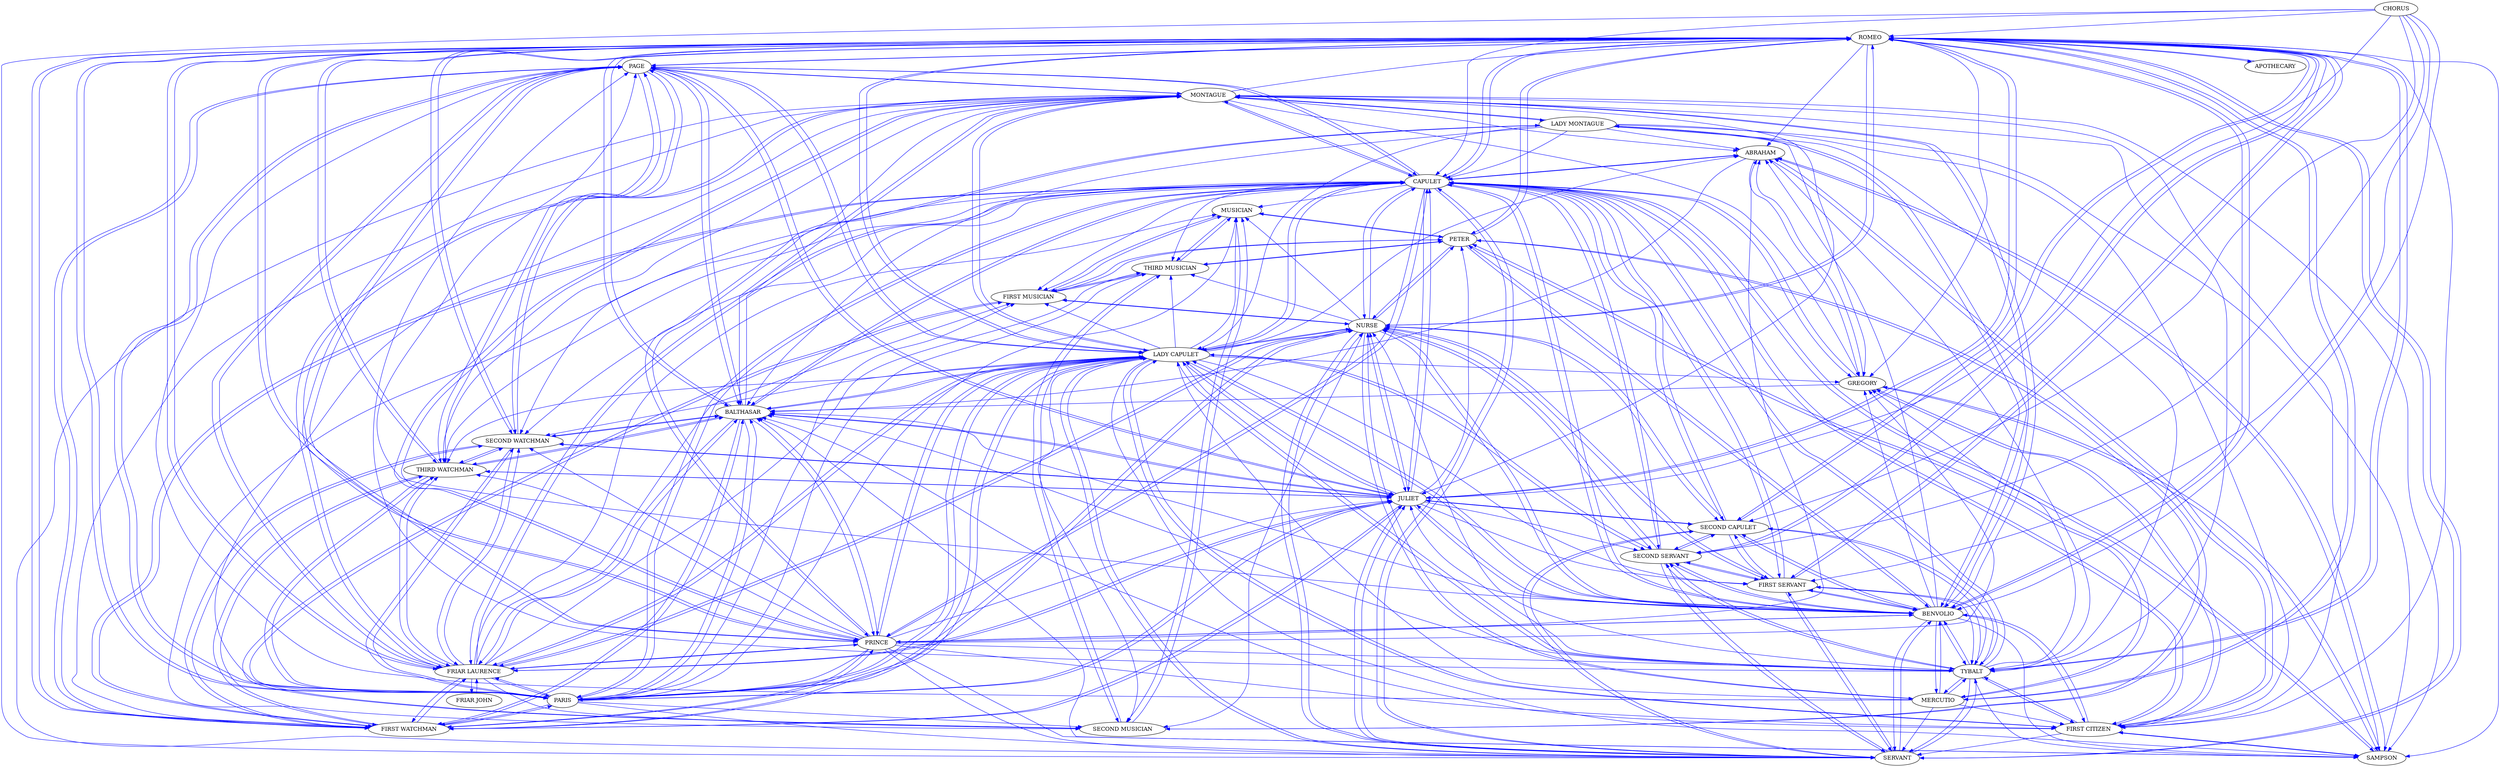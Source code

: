 strict digraph  {
	ROMEO -> PAGE	 [color=blue,
		weight=98];
	ROMEO -> ABRAHAM	 [color=blue,
		weight=66];
	ROMEO -> "LADY CAPULET"	 [color=blue,
		weight=126];
	ROMEO -> CAPULET	 [color=blue,
		weight=94];
	ROMEO -> SERVANT	 [color=blue,
		weight=83];
	ROMEO -> "FIRST CITIZEN"	 [color=blue,
		weight=102];
	ROMEO -> SAMPSON	 [color=blue,
		weight=66];
	ROMEO -> "FIRST WATCHMAN"	 [color=blue,
		weight=83];
	ROMEO -> PARIS	 [color=blue,
		weight=83];
	ROMEO -> NURSE	 [color=blue,
		weight=219];
	ROMEO -> PRINCE	 [color=blue,
		weight=66];
	ROMEO -> "FRIAR LAURENCE"	 [color=blue,
		weight=107];
	ROMEO -> MERCUTIO	 [color=blue,
		weight=75];
	ROMEO -> TYBALT	 [color=blue,
		weight=115];
	ROMEO -> JULIET	 [color=blue,
		weight=224];
	ROMEO -> BALTHASAR	 [color=blue,
		weight=162];
	ROMEO -> APOTHECARY	 [color=blue,
		weight=23];
	ROMEO -> "THIRD WATCHMAN"	 [color=blue,
		weight=83];
	ROMEO -> BENVOLIO	 [color=blue,
		weight=215];
	ROMEO -> "FIRST SERVANT"	 [color=blue,
		weight=28];
	ROMEO -> "SECOND SERVANT"	 [color=blue,
		weight=28];
	ROMEO -> PETER	 [color=blue,
		weight=29];
	ROMEO -> "SECOND CAPULET"	 [color=blue,
		weight=28];
	ROMEO -> "SECOND WATCHMAN"	 [color=blue,
		weight=83];
	ROMEO -> GREGORY	 [color=blue,
		weight=66];
	PAGE -> ROMEO	 [color=blue,
		weight=7];
	PAGE -> "LADY CAPULET"	 [color=blue,
		weight=5];
	PAGE -> CAPULET	 [color=blue,
		weight=5];
	PAGE -> "FIRST WATCHMAN"	 [color=blue,
		weight=9];
	PAGE -> PARIS	 [color=blue,
		weight=9];
	PAGE -> PRINCE	 [color=blue,
		weight=5];
	PAGE -> "FRIAR LAURENCE"	 [color=blue,
		weight=6];
	PAGE -> JULIET	 [color=blue,
		weight=9];
	PAGE -> BALTHASAR	 [color=blue,
		weight=7];
	PAGE -> "THIRD WATCHMAN"	 [color=blue,
		weight=9];
	PAGE -> MONTAGUE	 [color=blue,
		weight=5];
	PAGE -> "SECOND WATCHMAN"	 [color=blue,
		weight=9];
	"SECOND MUSICIAN" -> "FIRST MUSICIAN"	 [color=blue,
		weight=4];
	"SECOND MUSICIAN" -> "THIRD MUSICIAN"	 [color=blue,
		weight=4];
	"SECOND MUSICIAN" -> MUSICIAN	 [color=blue,
		weight=4];
	"SECOND MUSICIAN" -> PETER	 [color=blue,
		weight=2];
	"FIRST MUSICIAN" -> "SECOND MUSICIAN"	 [color=blue,
		weight=9];
	"FIRST MUSICIAN" -> NURSE	 [color=blue,
		weight=1];
	"FIRST MUSICIAN" -> "THIRD MUSICIAN"	 [color=blue,
		weight=9];
	"FIRST MUSICIAN" -> MUSICIAN	 [color=blue,
		weight=9];
	"FIRST MUSICIAN" -> PETER	 [color=blue,
		weight=6];
	ABRAHAM -> CAPULET	 [color=blue,
		weight=5];
	ABRAHAM -> "FIRST CITIZEN"	 [color=blue,
		weight=5];
	ABRAHAM -> SAMPSON	 [color=blue,
		weight=5];
	ABRAHAM -> BALTHASAR	 [color=blue,
		weight=5];
	ABRAHAM -> GREGORY	 [color=blue,
		weight=5];
	"LADY CAPULET" -> ROMEO	 [color=blue,
		weight=5];
	"LADY CAPULET" -> PAGE	 [color=blue,
		weight=5];
	"LADY CAPULET" -> "SECOND MUSICIAN"	 [color=blue,
		weight=13];
	"LADY CAPULET" -> "FIRST MUSICIAN"	 [color=blue,
		weight=13];
	"LADY CAPULET" -> ABRAHAM	 [color=blue,
		weight=1];
	"LADY CAPULET" -> CAPULET	 [color=blue,
		weight=36];
	"LADY CAPULET" -> SERVANT	 [color=blue,
		weight=12];
	"LADY CAPULET" -> "FIRST CITIZEN"	 [color=blue,
		weight=12];
	"LADY CAPULET" -> SAMPSON	 [color=blue,
		weight=1];
	"LADY CAPULET" -> "FIRST WATCHMAN"	 [color=blue,
		weight=5];
	"LADY CAPULET" -> PARIS	 [color=blue,
		weight=13];
	"LADY CAPULET" -> NURSE	 [color=blue,
		weight=94];
	"LADY CAPULET" -> PRINCE	 [color=blue,
		weight=16];
	"LADY CAPULET" -> "THIRD MUSICIAN"	 [color=blue,
		weight=13];
	"LADY CAPULET" -> "FRIAR LAURENCE"	 [color=blue,
		weight=11];
	"LADY CAPULET" -> TYBALT	 [color=blue,
		weight=12];
	"LADY CAPULET" -> JULIET	 [color=blue,
		weight=82];
	"LADY CAPULET" -> BALTHASAR	 [color=blue,
		weight=6];
	"LADY CAPULET" -> "THIRD WATCHMAN"	 [color=blue,
		weight=5];
	"LADY CAPULET" -> BENVOLIO	 [color=blue,
		weight=12];
	"LADY CAPULET" -> "FIRST SERVANT"	 [color=blue,
		weight=3];
	"LADY CAPULET" -> MUSICIAN	 [color=blue,
		weight=6];
	"LADY CAPULET" -> "SECOND SERVANT"	 [color=blue,
		weight=3];
	"LADY CAPULET" -> MONTAGUE	 [color=blue,
		weight=11];
	"LADY CAPULET" -> "SECOND WATCHMAN"	 [color=blue,
		weight=5];
	"LADY CAPULET" -> GREGORY	 [color=blue,
		weight=1];
	CAPULET -> ROMEO	 [color=blue,
		weight=66];
	CAPULET -> PAGE	 [color=blue,
		weight=10];
	CAPULET -> "SECOND MUSICIAN"	 [color=blue,
		weight=28];
	CAPULET -> "FIRST MUSICIAN"	 [color=blue,
		weight=28];
	CAPULET -> ABRAHAM	 [color=blue,
		weight=3];
	CAPULET -> "LADY CAPULET"	 [color=blue,
		weight=168];
	CAPULET -> SERVANT	 [color=blue,
		weight=90];
	CAPULET -> "FIRST CITIZEN"	 [color=blue,
		weight=3];
	CAPULET -> SAMPSON	 [color=blue,
		weight=3];
	CAPULET -> "FIRST WATCHMAN"	 [color=blue,
		weight=10];
	CAPULET -> PARIS	 [color=blue,
		weight=95];
	CAPULET -> NURSE	 [color=blue,
		weight=171];
	CAPULET -> PRINCE	 [color=blue,
		weight=10];
	CAPULET -> "THIRD MUSICIAN"	 [color=blue,
		weight=28];
	CAPULET -> "FRIAR LAURENCE"	 [color=blue,
		weight=30];
	CAPULET -> TYBALT	 [color=blue,
		weight=52];
	CAPULET -> JULIET	 [color=blue,
		weight=139];
	CAPULET -> BALTHASAR	 [color=blue,
		weight=13];
	CAPULET -> "THIRD WATCHMAN"	 [color=blue,
		weight=10];
	CAPULET -> BENVOLIO	 [color=blue,
		weight=59];
	CAPULET -> "FIRST SERVANT"	 [color=blue,
		weight=67];
	CAPULET -> MUSICIAN	 [color=blue,
		weight=20];
	CAPULET -> "SECOND SERVANT"	 [color=blue,
		weight=72];
	CAPULET -> MONTAGUE	 [color=blue,
		weight=5];
	CAPULET -> "SECOND CAPULET"	 [color=blue,
		weight=56];
	CAPULET -> "SECOND WATCHMAN"	 [color=blue,
		weight=10];
	CAPULET -> GREGORY	 [color=blue,
		weight=3];
	SERVANT -> ROMEO	 [color=blue,
		weight=12];
	SERVANT -> "LADY CAPULET"	 [color=blue,
		weight=4];
	SERVANT -> CAPULET	 [color=blue,
		weight=1];
	SERVANT -> NURSE	 [color=blue,
		weight=5];
	SERVANT -> TYBALT	 [color=blue,
		weight=1];
	SERVANT -> JULIET	 [color=blue,
		weight=5];
	SERVANT -> BENVOLIO	 [color=blue,
		weight=12];
	SERVANT -> "FIRST SERVANT"	 [color=blue,
		weight=1];
	SERVANT -> "SECOND SERVANT"	 [color=blue,
		weight=1];
	SERVANT -> "SECOND CAPULET"	 [color=blue,
		weight=1];
	"FIRST CITIZEN" -> ABRAHAM	 [color=blue,
		weight=2];
	"FIRST CITIZEN" -> "LADY CAPULET"	 [color=blue,
		weight=4];
	"FIRST CITIZEN" -> CAPULET	 [color=blue,
		weight=2];
	"FIRST CITIZEN" -> SERVANT	 [color=blue,
		weight=4];
	"FIRST CITIZEN" -> SAMPSON	 [color=blue,
		weight=2];
	"FIRST CITIZEN" -> TYBALT	 [color=blue,
		weight=6];
	"FIRST CITIZEN" -> BALTHASAR	 [color=blue,
		weight=2];
	"FIRST CITIZEN" -> BENVOLIO	 [color=blue,
		weight=6];
	"FIRST CITIZEN" -> GREGORY	 [color=blue,
		weight=2];
	SAMPSON -> ABRAHAM	 [color=blue,
		weight=9];
	SAMPSON -> CAPULET	 [color=blue,
		weight=31];
	SAMPSON -> "FIRST CITIZEN"	 [color=blue,
		weight=31];
	SAMPSON -> BALTHASAR	 [color=blue,
		weight=9];
	SAMPSON -> GREGORY	 [color=blue,
		weight=31];
	"FIRST WATCHMAN" -> ROMEO	 [color=blue,
		weight=19];
	"FIRST WATCHMAN" -> PAGE	 [color=blue,
		weight=19];
	"FIRST WATCHMAN" -> "LADY CAPULET"	 [color=blue,
		weight=6];
	"FIRST WATCHMAN" -> CAPULET	 [color=blue,
		weight=6];
	"FIRST WATCHMAN" -> PARIS	 [color=blue,
		weight=19];
	"FIRST WATCHMAN" -> PRINCE	 [color=blue,
		weight=6];
	"FIRST WATCHMAN" -> "FRIAR LAURENCE"	 [color=blue,
		weight=19];
	"FIRST WATCHMAN" -> JULIET	 [color=blue,
		weight=19];
	"FIRST WATCHMAN" -> BALTHASAR	 [color=blue,
		weight=19];
	"FIRST WATCHMAN" -> "THIRD WATCHMAN"	 [color=blue,
		weight=19];
	"FIRST WATCHMAN" -> "SECOND WATCHMAN"	 [color=blue,
		weight=19];
	PARIS -> ROMEO	 [color=blue,
		weight=14];
	PARIS -> PAGE	 [color=blue,
		weight=33];
	PARIS -> "SECOND MUSICIAN"	 [color=blue,
		weight=6];
	PARIS -> "FIRST MUSICIAN"	 [color=blue,
		weight=6];
	PARIS -> "LADY CAPULET"	 [color=blue,
		weight=10];
	PARIS -> CAPULET	 [color=blue,
		weight=14];
	PARIS -> SERVANT	 [color=blue,
		weight=4];
	PARIS -> "FIRST WATCHMAN"	 [color=blue,
		weight=33];
	PARIS -> NURSE	 [color=blue,
		weight=6];
	PARIS -> "THIRD MUSICIAN"	 [color=blue,
		weight=6];
	PARIS -> "FRIAR LAURENCE"	 [color=blue,
		weight=29];
	PARIS -> JULIET	 [color=blue,
		weight=44];
	PARIS -> BALTHASAR	 [color=blue,
		weight=14];
	PARIS -> "THIRD WATCHMAN"	 [color=blue,
		weight=33];
	PARIS -> MUSICIAN	 [color=blue,
		weight=6];
	PARIS -> "SECOND WATCHMAN"	 [color=blue,
		weight=33];
	NURSE -> ROMEO	 [color=blue,
		weight=95];
	NURSE -> "SECOND MUSICIAN"	 [color=blue,
		weight=28];
	NURSE -> "FIRST MUSICIAN"	 [color=blue,
		weight=28];
	NURSE -> "LADY CAPULET"	 [color=blue,
		weight=84];
	NURSE -> CAPULET	 [color=blue,
		weight=32];
	NURSE -> SERVANT	 [color=blue,
		weight=15];
	NURSE -> PARIS	 [color=blue,
		weight=6];
	NURSE -> "THIRD MUSICIAN"	 [color=blue,
		weight=28];
	NURSE -> "FRIAR LAURENCE"	 [color=blue,
		weight=28];
	NURSE -> MERCUTIO	 [color=blue,
		weight=11];
	NURSE -> JULIET	 [color=blue,
		weight=167];
	NURSE -> BENVOLIO	 [color=blue,
		weight=26];
	NURSE -> "FIRST SERVANT"	 [color=blue,
		weight=19];
	NURSE -> MUSICIAN	 [color=blue,
		weight=8];
	NURSE -> "SECOND SERVANT"	 [color=blue,
		weight=19];
	NURSE -> PETER	 [color=blue,
		weight=56];
	NURSE -> "SECOND CAPULET"	 [color=blue,
		weight=15];
	PRINCE -> ROMEO	 [color=blue,
		weight=37];
	PRINCE -> PAGE	 [color=blue,
		weight=37];
	PRINCE -> ABRAHAM	 [color=blue,
		weight=23];
	PRINCE -> "LADY CAPULET"	 [color=blue,
		weight=74];
	PRINCE -> CAPULET	 [color=blue,
		weight=74];
	PRINCE -> SERVANT	 [color=blue,
		weight=16];
	PRINCE -> "FIRST CITIZEN"	 [color=blue,
		weight=39];
	PRINCE -> SAMPSON	 [color=blue,
		weight=23];
	PRINCE -> "FIRST WATCHMAN"	 [color=blue,
		weight=37];
	PRINCE -> PARIS	 [color=blue,
		weight=37];
	PRINCE -> "FRIAR LAURENCE"	 [color=blue,
		weight=37];
	PRINCE -> TYBALT	 [color=blue,
		weight=39];
	PRINCE -> JULIET	 [color=blue,
		weight=37];
	PRINCE -> BALTHASAR	 [color=blue,
		weight=60];
	PRINCE -> "LADY MONTAGUE"	 [color=blue,
		weight=23];
	PRINCE -> "THIRD WATCHMAN"	 [color=blue,
		weight=37];
	PRINCE -> BENVOLIO	 [color=blue,
		weight=39];
	PRINCE -> MONTAGUE	 [color=blue,
		weight=72];
	PRINCE -> "SECOND WATCHMAN"	 [color=blue,
		weight=37];
	PRINCE -> GREGORY	 [color=blue,
		weight=23];
	"THIRD MUSICIAN" -> "SECOND MUSICIAN"	 [color=blue,
		weight=1];
	"THIRD MUSICIAN" -> "FIRST MUSICIAN"	 [color=blue,
		weight=1];
	"THIRD MUSICIAN" -> MUSICIAN	 [color=blue,
		weight=1];
	"THIRD MUSICIAN" -> PETER	 [color=blue,
		weight=1];
	"FRIAR LAURENCE" -> ROMEO	 [color=blue,
		weight=220];
	"FRIAR LAURENCE" -> PAGE	 [color=blue,
		weight=76];
	"FRIAR LAURENCE" -> "SECOND MUSICIAN"	 [color=blue,
		weight=25];
	"FRIAR LAURENCE" -> "FIRST MUSICIAN"	 [color=blue,
		weight=25];
	"FRIAR LAURENCE" -> "LADY CAPULET"	 [color=blue,
		weight=71];
	"FRIAR LAURENCE" -> CAPULET	 [color=blue,
		weight=71];
	"FRIAR LAURENCE" -> "FIRST WATCHMAN"	 [color=blue,
		weight=76];
	"FRIAR LAURENCE" -> PARIS	 [color=blue,
		weight=109];
	"FRIAR LAURENCE" -> NURSE	 [color=blue,
		weight=105];
	"FRIAR LAURENCE" -> PRINCE	 [color=blue,
		weight=46];
	"FRIAR LAURENCE" -> "THIRD MUSICIAN"	 [color=blue,
		weight=25];
	"FRIAR LAURENCE" -> "FRIAR JOHN"	 [color=blue,
		weight=10];
	"FRIAR LAURENCE" -> JULIET	 [color=blue,
		weight=136];
	"FRIAR LAURENCE" -> BALTHASAR	 [color=blue,
		weight=76];
	"FRIAR LAURENCE" -> "THIRD WATCHMAN"	 [color=blue,
		weight=76];
	"FRIAR LAURENCE" -> MUSICIAN	 [color=blue,
		weight=25];
	"FRIAR LAURENCE" -> MONTAGUE	 [color=blue,
		weight=46];
	"FRIAR LAURENCE" -> "SECOND WATCHMAN"	 [color=blue,
		weight=76];
	MERCUTIO -> ROMEO	 [color=blue,
		weight=197];
	MERCUTIO -> PAGE	 [color=blue,
		weight=53];
	MERCUTIO -> "LADY CAPULET"	 [color=blue,
		weight=66];
	MERCUTIO -> SERVANT	 [color=blue,
		weight=66];
	MERCUTIO -> "FIRST CITIZEN"	 [color=blue,
		weight=66];
	MERCUTIO -> NURSE	 [color=blue,
		weight=21];
	MERCUTIO -> TYBALT	 [color=blue,
		weight=40];
	MERCUTIO -> BENVOLIO	 [color=blue,
		weight=261];
	MERCUTIO -> PETER	 [color=blue,
		weight=21];
	"FRIAR JOHN" -> "FRIAR LAURENCE"	 [color=blue,
		weight=12];
	TYBALT -> ROMEO	 [color=blue,
		weight=26];
	TYBALT -> PAGE	 [color=blue,
		weight=12];
	TYBALT -> ABRAHAM	 [color=blue,
		weight=5];
	TYBALT -> "LADY CAPULET"	 [color=blue,
		weight=14];
	TYBALT -> CAPULET	 [color=blue,
		weight=22];
	TYBALT -> SERVANT	 [color=blue,
		weight=31];
	TYBALT -> "FIRST CITIZEN"	 [color=blue,
		weight=19];
	TYBALT -> SAMPSON	 [color=blue,
		weight=5];
	TYBALT -> NURSE	 [color=blue,
		weight=17];
	TYBALT -> MERCUTIO	 [color=blue,
		weight=12];
	TYBALT -> JULIET	 [color=blue,
		weight=17];
	TYBALT -> BALTHASAR	 [color=blue,
		weight=5];
	TYBALT -> BENVOLIO	 [color=blue,
		weight=36];
	TYBALT -> "FIRST SERVANT"	 [color=blue,
		weight=17];
	TYBALT -> "SECOND SERVANT"	 [color=blue,
		weight=17];
	TYBALT -> "SECOND CAPULET"	 [color=blue,
		weight=17];
	TYBALT -> GREGORY	 [color=blue,
		weight=5];
	JULIET -> ROMEO	 [color=blue,
		weight=187];
	JULIET -> PAGE	 [color=blue,
		weight=14];
	JULIET -> "LADY CAPULET"	 [color=blue,
		weight=108];
	JULIET -> CAPULET	 [color=blue,
		weight=36];
	JULIET -> SERVANT	 [color=blue,
		weight=19];
	JULIET -> "FIRST WATCHMAN"	 [color=blue,
		weight=14];
	JULIET -> PARIS	 [color=blue,
		weight=27];
	JULIET -> NURSE	 [color=blue,
		weight=351];
	JULIET -> "FRIAR LAURENCE"	 [color=blue,
		weight=69];
	JULIET -> BALTHASAR	 [color=blue,
		weight=14];
	JULIET -> "THIRD WATCHMAN"	 [color=blue,
		weight=14];
	JULIET -> BENVOLIO	 [color=blue,
		weight=19];
	JULIET -> "FIRST SERVANT"	 [color=blue,
		weight=19];
	JULIET -> "SECOND SERVANT"	 [color=blue,
		weight=19];
	JULIET -> PETER	 [color=blue,
		weight=2];
	JULIET -> "SECOND CAPULET"	 [color=blue,
		weight=19];
	JULIET -> "SECOND WATCHMAN"	 [color=blue,
		weight=14];
	BALTHASAR -> ROMEO	 [color=blue,
		weight=32];
	BALTHASAR -> PAGE	 [color=blue,
		weight=21];
	BALTHASAR -> "LADY CAPULET"	 [color=blue,
		weight=6];
	BALTHASAR -> CAPULET	 [color=blue,
		weight=6];
	BALTHASAR -> "FIRST WATCHMAN"	 [color=blue,
		weight=21];
	BALTHASAR -> PARIS	 [color=blue,
		weight=21];
	BALTHASAR -> PRINCE	 [color=blue,
		weight=6];
	BALTHASAR -> "FRIAR LAURENCE"	 [color=blue,
		weight=18];
	BALTHASAR -> JULIET	 [color=blue,
		weight=21];
	BALTHASAR -> "THIRD WATCHMAN"	 [color=blue,
		weight=21];
	BALTHASAR -> MONTAGUE	 [color=blue,
		weight=6];
	BALTHASAR -> "SECOND WATCHMAN"	 [color=blue,
		weight=21];
	CHORUS -> ROMEO	 [color=blue,
		weight=14];
	CHORUS -> CAPULET	 [color=blue,
		weight=14];
	CHORUS -> SERVANT	 [color=blue,
		weight=14];
	CHORUS -> JULIET	 [color=blue,
		weight=14];
	CHORUS -> BENVOLIO	 [color=blue,
		weight=14];
	CHORUS -> "FIRST SERVANT"	 [color=blue,
		weight=14];
	CHORUS -> "SECOND SERVANT"	 [color=blue,
		weight=14];
	CHORUS -> "SECOND CAPULET"	 [color=blue,
		weight=14];
	"LADY MONTAGUE" -> ABRAHAM	 [color=blue,
		weight=3];
	"LADY MONTAGUE" -> "LADY CAPULET"	 [color=blue,
		weight=3];
	"LADY MONTAGUE" -> CAPULET	 [color=blue,
		weight=3];
	"LADY MONTAGUE" -> "FIRST CITIZEN"	 [color=blue,
		weight=3];
	"LADY MONTAGUE" -> SAMPSON	 [color=blue,
		weight=3];
	"LADY MONTAGUE" -> PRINCE	 [color=blue,
		weight=2];
	"LADY MONTAGUE" -> TYBALT	 [color=blue,
		weight=3];
	"LADY MONTAGUE" -> BALTHASAR	 [color=blue,
		weight=3];
	"LADY MONTAGUE" -> BENVOLIO	 [color=blue,
		weight=3];
	"LADY MONTAGUE" -> MONTAGUE	 [color=blue,
		weight=3];
	"LADY MONTAGUE" -> GREGORY	 [color=blue,
		weight=3];
	APOTHECARY -> ROMEO	 [color=blue,
		weight=7];
	"THIRD WATCHMAN" -> ROMEO	 [color=blue,
		weight=3];
	"THIRD WATCHMAN" -> PAGE	 [color=blue,
		weight=3];
	"THIRD WATCHMAN" -> "FIRST WATCHMAN"	 [color=blue,
		weight=3];
	"THIRD WATCHMAN" -> PARIS	 [color=blue,
		weight=3];
	"THIRD WATCHMAN" -> "FRIAR LAURENCE"	 [color=blue,
		weight=3];
	"THIRD WATCHMAN" -> JULIET	 [color=blue,
		weight=3];
	"THIRD WATCHMAN" -> BALTHASAR	 [color=blue,
		weight=3];
	"THIRD WATCHMAN" -> "SECOND WATCHMAN"	 [color=blue,
		weight=3];
	BENVOLIO -> ROMEO	 [color=blue,
		weight=81];
	BENVOLIO -> PAGE	 [color=blue,
		weight=14];
	BENVOLIO -> ABRAHAM	 [color=blue,
		weight=51];
	BENVOLIO -> "LADY CAPULET"	 [color=blue,
		weight=100];
	BENVOLIO -> CAPULET	 [color=blue,
		weight=81];
	BENVOLIO -> SERVANT	 [color=blue,
		weight=62];
	BENVOLIO -> "FIRST CITIZEN"	 [color=blue,
		weight=104];
	BENVOLIO -> SAMPSON	 [color=blue,
		weight=51];
	BENVOLIO -> NURSE	 [color=blue,
		weight=3];
	BENVOLIO -> PRINCE	 [color=blue,
		weight=76];
	BENVOLIO -> MERCUTIO	 [color=blue,
		weight=49];
	BENVOLIO -> TYBALT	 [color=blue,
		weight=93];
	BENVOLIO -> JULIET	 [color=blue,
		weight=1];
	BENVOLIO -> BALTHASAR	 [color=blue,
		weight=51];
	BENVOLIO -> "LADY MONTAGUE"	 [color=blue,
		weight=26];
	BENVOLIO -> "FIRST SERVANT"	 [color=blue,
		weight=1];
	BENVOLIO -> "SECOND SERVANT"	 [color=blue,
		weight=1];
	BENVOLIO -> PETER	 [color=blue,
		weight=2];
	BENVOLIO -> MONTAGUE	 [color=blue,
		weight=55];
	BENVOLIO -> "SECOND CAPULET"	 [color=blue,
		weight=1];
	BENVOLIO -> GREGORY	 [color=blue,
		weight=51];
	"FIRST SERVANT" -> ROMEO	 [color=blue,
		weight=9];
	"FIRST SERVANT" -> CAPULET	 [color=blue,
		weight=1];
	"FIRST SERVANT" -> SERVANT	 [color=blue,
		weight=9];
	"FIRST SERVANT" -> NURSE	 [color=blue,
		weight=9];
	"FIRST SERVANT" -> TYBALT	 [color=blue,
		weight=9];
	"FIRST SERVANT" -> BENVOLIO	 [color=blue,
		weight=9];
	"FIRST SERVANT" -> "SECOND SERVANT"	 [color=blue,
		weight=10];
	"FIRST SERVANT" -> "SECOND CAPULET"	 [color=blue,
		weight=9];
	MUSICIAN -> "SECOND MUSICIAN"	 [color=blue,
		weight=1];
	MUSICIAN -> "FIRST MUSICIAN"	 [color=blue,
		weight=1];
	MUSICIAN -> "THIRD MUSICIAN"	 [color=blue,
		weight=1];
	MUSICIAN -> PETER	 [color=blue,
		weight=1];
	"SECOND SERVANT" -> ROMEO	 [color=blue,
		weight=5];
	"SECOND SERVANT" -> "LADY CAPULET"	 [color=blue,
		weight=5];
	"SECOND SERVANT" -> CAPULET	 [color=blue,
		weight=7];
	"SECOND SERVANT" -> SERVANT	 [color=blue,
		weight=5];
	"SECOND SERVANT" -> NURSE	 [color=blue,
		weight=10];
	"SECOND SERVANT" -> TYBALT	 [color=blue,
		weight=5];
	"SECOND SERVANT" -> BENVOLIO	 [color=blue,
		weight=5];
	"SECOND SERVANT" -> "FIRST SERVANT"	 [color=blue,
		weight=5];
	"SECOND SERVANT" -> "SECOND CAPULET"	 [color=blue,
		weight=5];
	PETER -> ROMEO	 [color=blue,
		weight=5];
	PETER -> "SECOND MUSICIAN"	 [color=blue,
		weight=27];
	PETER -> "FIRST MUSICIAN"	 [color=blue,
		weight=27];
	PETER -> NURSE	 [color=blue,
		weight=6];
	PETER -> "THIRD MUSICIAN"	 [color=blue,
		weight=27];
	PETER -> MERCUTIO	 [color=blue,
		weight=1];
	PETER -> BENVOLIO	 [color=blue,
		weight=1];
	PETER -> MUSICIAN	 [color=blue,
		weight=27];
	MONTAGUE -> ROMEO	 [color=blue,
		weight=12];
	MONTAGUE -> PAGE	 [color=blue,
		weight=10];
	MONTAGUE -> ABRAHAM	 [color=blue,
		weight=28];
	MONTAGUE -> "LADY CAPULET"	 [color=blue,
		weight=41];
	MONTAGUE -> CAPULET	 [color=blue,
		weight=41];
	MONTAGUE -> SERVANT	 [color=blue,
		weight=3];
	MONTAGUE -> "FIRST CITIZEN"	 [color=blue,
		weight=31];
	MONTAGUE -> SAMPSON	 [color=blue,
		weight=28];
	MONTAGUE -> "FIRST WATCHMAN"	 [color=blue,
		weight=10];
	MONTAGUE -> PARIS	 [color=blue,
		weight=10];
	MONTAGUE -> PRINCE	 [color=blue,
		weight=40];
	MONTAGUE -> "FRIAR LAURENCE"	 [color=blue,
		weight=10];
	MONTAGUE -> TYBALT	 [color=blue,
		weight=31];
	MONTAGUE -> JULIET	 [color=blue,
		weight=10];
	MONTAGUE -> BALTHASAR	 [color=blue,
		weight=38];
	MONTAGUE -> "LADY MONTAGUE"	 [color=blue,
		weight=28];
	MONTAGUE -> "THIRD WATCHMAN"	 [color=blue,
		weight=10];
	MONTAGUE -> BENVOLIO	 [color=blue,
		weight=31];
	MONTAGUE -> "SECOND WATCHMAN"	 [color=blue,
		weight=10];
	MONTAGUE -> GREGORY	 [color=blue,
		weight=28];
	"SECOND CAPULET" -> ROMEO	 [color=blue,
		weight=3];
	"SECOND CAPULET" -> CAPULET	 [color=blue,
		weight=3];
	"SECOND CAPULET" -> SERVANT	 [color=blue,
		weight=3];
	"SECOND CAPULET" -> NURSE	 [color=blue,
		weight=3];
	"SECOND CAPULET" -> TYBALT	 [color=blue,
		weight=3];
	"SECOND CAPULET" -> JULIET	 [color=blue,
		weight=3];
	"SECOND CAPULET" -> BENVOLIO	 [color=blue,
		weight=3];
	"SECOND CAPULET" -> "FIRST SERVANT"	 [color=blue,
		weight=3];
	"SECOND CAPULET" -> "SECOND SERVANT"	 [color=blue,
		weight=3];
	"SECOND WATCHMAN" -> ROMEO	 [color=blue,
		weight=1];
	"SECOND WATCHMAN" -> PAGE	 [color=blue,
		weight=1];
	"SECOND WATCHMAN" -> "FIRST WATCHMAN"	 [color=blue,
		weight=1];
	"SECOND WATCHMAN" -> PARIS	 [color=blue,
		weight=1];
	"SECOND WATCHMAN" -> "FRIAR LAURENCE"	 [color=blue,
		weight=1];
	"SECOND WATCHMAN" -> JULIET	 [color=blue,
		weight=1];
	"SECOND WATCHMAN" -> BALTHASAR	 [color=blue,
		weight=1];
	"SECOND WATCHMAN" -> "THIRD WATCHMAN"	 [color=blue,
		weight=1];
	GREGORY -> ABRAHAM	 [color=blue,
		weight=3];
	GREGORY -> CAPULET	 [color=blue,
		weight=20];
	GREGORY -> "FIRST CITIZEN"	 [color=blue,
		weight=20];
	GREGORY -> SAMPSON	 [color=blue,
		weight=20];
	GREGORY -> BALTHASAR	 [color=blue,
		weight=3];
}
